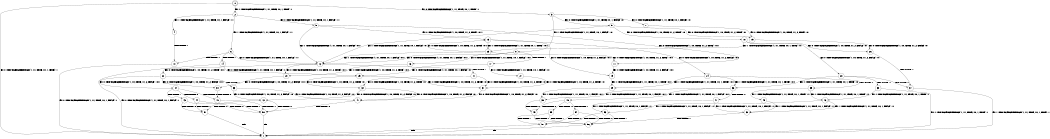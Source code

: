 digraph BCG {
size = "7, 10.5";
center = TRUE;
node [shape = circle];
0 [peripheries = 2];
0 -> 1 [label = "EX !0 !ATOMIC_EXCH_BRANCH (1, +1, TRUE, +0, 1, TRUE) !::"];
0 -> 2 [label = "EX !1 !ATOMIC_EXCH_BRANCH (1, +1, TRUE, +0, 1, TRUE) !::"];
0 -> 3 [label = "EX !0 !ATOMIC_EXCH_BRANCH (1, +1, TRUE, +0, 1, TRUE) !::"];
2 -> 4 [label = "EX !1 !ATOMIC_EXCH_BRANCH (1, +1, TRUE, +0, 1, FALSE) !:1:"];
2 -> 5 [label = "EX !0 !ATOMIC_EXCH_BRANCH (1, +1, TRUE, +0, 1, FALSE) !:1:"];
2 -> 6 [label = "EX !1 !ATOMIC_EXCH_BRANCH (1, +1, TRUE, +0, 1, FALSE) !:1:"];
3 -> 7 [label = "EX !0 !ATOMIC_EXCH_BRANCH (1, +1, TRUE, +0, 1, FALSE) !:0:"];
3 -> 8 [label = "EX !1 !ATOMIC_EXCH_BRANCH (1, +1, TRUE, +0, 1, FALSE) !:0:"];
3 -> 9 [label = "EX !0 !ATOMIC_EXCH_BRANCH (1, +1, TRUE, +0, 1, FALSE) !:0:"];
4 -> 10 [label = "TERMINATE !1"];
5 -> 11 [label = "EX !0 !ATOMIC_EXCH_BRANCH (1, +0, TRUE, +1, 2, TRUE) !:0:1:"];
5 -> 12 [label = "EX !1 !ATOMIC_EXCH_BRANCH (1, +1, TRUE, +0, 1, FALSE) !:0:1:"];
5 -> 13 [label = "EX !0 !ATOMIC_EXCH_BRANCH (1, +0, TRUE, +1, 2, TRUE) !:0:1:"];
6 -> 10 [label = "TERMINATE !1"];
6 -> 14 [label = "TERMINATE !1"];
6 -> 12 [label = "EX !0 !ATOMIC_EXCH_BRANCH (1, +1, TRUE, +0, 1, FALSE) !:1:"];
7 -> 15 [label = "EX !0 !ATOMIC_EXCH_BRANCH (1, +0, TRUE, +1, 2, TRUE) !:0:"];
8 -> 16 [label = "EX !0 !ATOMIC_EXCH_BRANCH (1, +1, TRUE, +0, 1, FALSE) !:0:1:"];
8 -> 17 [label = "TERMINATE !1"];
8 -> 12 [label = "EX !0 !ATOMIC_EXCH_BRANCH (1, +1, TRUE, +0, 1, FALSE) !:0:1:"];
9 -> 15 [label = "EX !0 !ATOMIC_EXCH_BRANCH (1, +0, TRUE, +1, 2, TRUE) !:0:"];
9 -> 12 [label = "EX !1 !ATOMIC_EXCH_BRANCH (1, +1, TRUE, +0, 1, FALSE) !:0:"];
9 -> 18 [label = "EX !0 !ATOMIC_EXCH_BRANCH (1, +0, TRUE, +1, 2, TRUE) !:0:"];
10 -> 1 [label = "EX !0 !ATOMIC_EXCH_BRANCH (1, +1, TRUE, +0, 1, FALSE) !::"];
11 -> 19 [label = "EX !0 !ATOMIC_EXCH_BRANCH (1, +0, TRUE, +1, 2, FALSE) !:0:1:"];
12 -> 20 [label = "EX !0 !ATOMIC_EXCH_BRANCH (1, +0, TRUE, +1, 2, TRUE) !:0:1:"];
12 -> 21 [label = "TERMINATE !1"];
12 -> 22 [label = "EX !0 !ATOMIC_EXCH_BRANCH (1, +0, TRUE, +1, 2, TRUE) !:0:1:"];
13 -> 19 [label = "EX !0 !ATOMIC_EXCH_BRANCH (1, +0, TRUE, +1, 2, FALSE) !:0:1:"];
13 -> 23 [label = "EX !1 !ATOMIC_EXCH_BRANCH (1, +1, TRUE, +0, 1, TRUE) !:0:1:"];
13 -> 24 [label = "EX !0 !ATOMIC_EXCH_BRANCH (1, +0, TRUE, +1, 2, FALSE) !:0:1:"];
14 -> 1 [label = "EX !0 !ATOMIC_EXCH_BRANCH (1, +1, TRUE, +0, 1, FALSE) !::"];
14 -> 25 [label = "EX !0 !ATOMIC_EXCH_BRANCH (1, +1, TRUE, +0, 1, FALSE) !::"];
15 -> 26 [label = "EX !0 !ATOMIC_EXCH_BRANCH (1, +0, TRUE, +1, 2, FALSE) !:0:"];
16 -> 20 [label = "EX !0 !ATOMIC_EXCH_BRANCH (1, +0, TRUE, +1, 2, TRUE) !:0:1:"];
17 -> 27 [label = "EX !0 !ATOMIC_EXCH_BRANCH (1, +1, TRUE, +0, 1, FALSE) !:0:"];
17 -> 25 [label = "EX !0 !ATOMIC_EXCH_BRANCH (1, +1, TRUE, +0, 1, FALSE) !:0:"];
18 -> 26 [label = "EX !0 !ATOMIC_EXCH_BRANCH (1, +0, TRUE, +1, 2, FALSE) !:0:"];
18 -> 23 [label = "EX !1 !ATOMIC_EXCH_BRANCH (1, +1, TRUE, +0, 1, TRUE) !:0:"];
18 -> 28 [label = "EX !0 !ATOMIC_EXCH_BRANCH (1, +0, TRUE, +1, 2, FALSE) !:0:"];
19 -> 29 [label = "EX !1 !ATOMIC_EXCH_BRANCH (1, +1, TRUE, +0, 1, TRUE) !:0:1:"];
20 -> 30 [label = "EX !0 !ATOMIC_EXCH_BRANCH (1, +0, TRUE, +1, 2, FALSE) !:0:1:"];
21 -> 31 [label = "EX !0 !ATOMIC_EXCH_BRANCH (1, +0, TRUE, +1, 2, TRUE) !:0:"];
21 -> 32 [label = "EX !0 !ATOMIC_EXCH_BRANCH (1, +0, TRUE, +1, 2, TRUE) !:0:"];
22 -> 30 [label = "EX !0 !ATOMIC_EXCH_BRANCH (1, +0, TRUE, +1, 2, FALSE) !:0:1:"];
22 -> 33 [label = "TERMINATE !1"];
22 -> 34 [label = "EX !0 !ATOMIC_EXCH_BRANCH (1, +0, TRUE, +1, 2, FALSE) !:0:1:"];
23 -> 11 [label = "EX !0 !ATOMIC_EXCH_BRANCH (1, +0, TRUE, +1, 2, TRUE) !:0:1:"];
23 -> 12 [label = "EX !1 !ATOMIC_EXCH_BRANCH (1, +1, TRUE, +0, 1, FALSE) !:0:1:"];
23 -> 13 [label = "EX !0 !ATOMIC_EXCH_BRANCH (1, +0, TRUE, +1, 2, TRUE) !:0:1:"];
24 -> 29 [label = "EX !1 !ATOMIC_EXCH_BRANCH (1, +1, TRUE, +0, 1, TRUE) !:0:1:"];
24 -> 35 [label = "TERMINATE !0"];
24 -> 36 [label = "EX !1 !ATOMIC_EXCH_BRANCH (1, +1, TRUE, +0, 1, TRUE) !:0:1:"];
25 -> 31 [label = "EX !0 !ATOMIC_EXCH_BRANCH (1, +0, TRUE, +1, 2, TRUE) !:0:"];
25 -> 32 [label = "EX !0 !ATOMIC_EXCH_BRANCH (1, +0, TRUE, +1, 2, TRUE) !:0:"];
26 -> 37 [label = "TERMINATE !0"];
27 -> 31 [label = "EX !0 !ATOMIC_EXCH_BRANCH (1, +0, TRUE, +1, 2, TRUE) !:0:"];
28 -> 37 [label = "TERMINATE !0"];
28 -> 38 [label = "TERMINATE !0"];
28 -> 36 [label = "EX !1 !ATOMIC_EXCH_BRANCH (1, +1, TRUE, +0, 1, TRUE) !:0:"];
29 -> 39 [label = "EX !1 !ATOMIC_EXCH_BRANCH (1, +1, TRUE, +0, 1, FALSE) !:0:1:"];
30 -> 40 [label = "TERMINATE !0"];
31 -> 41 [label = "EX !0 !ATOMIC_EXCH_BRANCH (1, +0, TRUE, +1, 2, FALSE) !:0:"];
32 -> 41 [label = "EX !0 !ATOMIC_EXCH_BRANCH (1, +0, TRUE, +1, 2, FALSE) !:0:"];
32 -> 42 [label = "EX !0 !ATOMIC_EXCH_BRANCH (1, +0, TRUE, +1, 2, FALSE) !:0:"];
33 -> 41 [label = "EX !0 !ATOMIC_EXCH_BRANCH (1, +0, TRUE, +1, 2, FALSE) !:0:"];
33 -> 42 [label = "EX !0 !ATOMIC_EXCH_BRANCH (1, +0, TRUE, +1, 2, FALSE) !:0:"];
34 -> 40 [label = "TERMINATE !0"];
34 -> 43 [label = "TERMINATE !1"];
34 -> 44 [label = "TERMINATE !0"];
35 -> 45 [label = "EX !1 !ATOMIC_EXCH_BRANCH (1, +1, TRUE, +0, 1, TRUE) !:1:"];
35 -> 46 [label = "EX !1 !ATOMIC_EXCH_BRANCH (1, +1, TRUE, +0, 1, TRUE) !:1:"];
36 -> 39 [label = "EX !1 !ATOMIC_EXCH_BRANCH (1, +1, TRUE, +0, 1, FALSE) !:0:1:"];
36 -> 47 [label = "TERMINATE !0"];
36 -> 48 [label = "EX !1 !ATOMIC_EXCH_BRANCH (1, +1, TRUE, +0, 1, FALSE) !:0:1:"];
37 -> 1 [label = "EX !1 !ATOMIC_EXCH_BRANCH (1, +1, TRUE, +0, 1, TRUE) !::"];
38 -> 1 [label = "EX !1 !ATOMIC_EXCH_BRANCH (1, +1, TRUE, +0, 1, TRUE) !::"];
38 -> 46 [label = "EX !1 !ATOMIC_EXCH_BRANCH (1, +1, TRUE, +0, 1, TRUE) !::"];
39 -> 49 [label = "TERMINATE !0"];
40 -> 50 [label = "TERMINATE !1"];
41 -> 50 [label = "TERMINATE !0"];
42 -> 50 [label = "TERMINATE !0"];
42 -> 51 [label = "TERMINATE !0"];
43 -> 50 [label = "TERMINATE !0"];
43 -> 51 [label = "TERMINATE !0"];
44 -> 50 [label = "TERMINATE !1"];
44 -> 51 [label = "TERMINATE !1"];
45 -> 52 [label = "EX !1 !ATOMIC_EXCH_BRANCH (1, +1, TRUE, +0, 1, FALSE) !:1:"];
46 -> 52 [label = "EX !1 !ATOMIC_EXCH_BRANCH (1, +1, TRUE, +0, 1, FALSE) !:1:"];
46 -> 53 [label = "EX !1 !ATOMIC_EXCH_BRANCH (1, +1, TRUE, +0, 1, FALSE) !:1:"];
47 -> 52 [label = "EX !1 !ATOMIC_EXCH_BRANCH (1, +1, TRUE, +0, 1, FALSE) !:1:"];
47 -> 53 [label = "EX !1 !ATOMIC_EXCH_BRANCH (1, +1, TRUE, +0, 1, FALSE) !:1:"];
48 -> 49 [label = "TERMINATE !0"];
48 -> 54 [label = "TERMINATE !1"];
48 -> 55 [label = "TERMINATE !0"];
49 -> 56 [label = "TERMINATE !1"];
50 -> 1 [label = "exit"];
51 -> 1 [label = "exit"];
52 -> 56 [label = "TERMINATE !1"];
53 -> 56 [label = "TERMINATE !1"];
53 -> 57 [label = "TERMINATE !1"];
54 -> 56 [label = "TERMINATE !0"];
54 -> 57 [label = "TERMINATE !0"];
55 -> 56 [label = "TERMINATE !1"];
55 -> 57 [label = "TERMINATE !1"];
56 -> 1 [label = "exit"];
57 -> 1 [label = "exit"];
}
